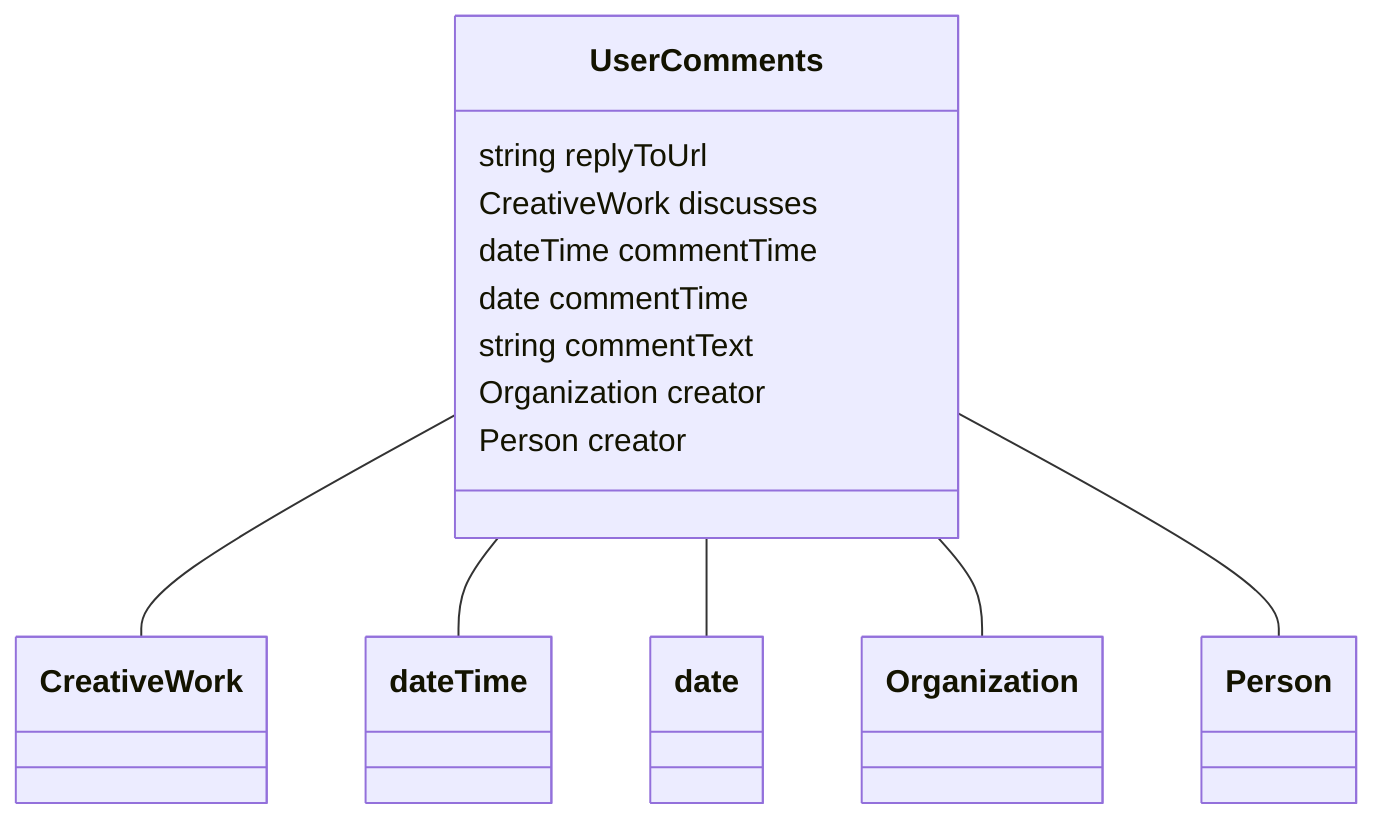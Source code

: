 classDiagram
  UserComments -- CreativeWork
  UserComments -- dateTime
  UserComments -- date
  UserComments -- Organization
  UserComments -- Person


class UserComments {

  string replyToUrl
  CreativeWork discusses
  dateTime commentTime
  date commentTime
  string commentText
  Organization creator
  Person creator

 }